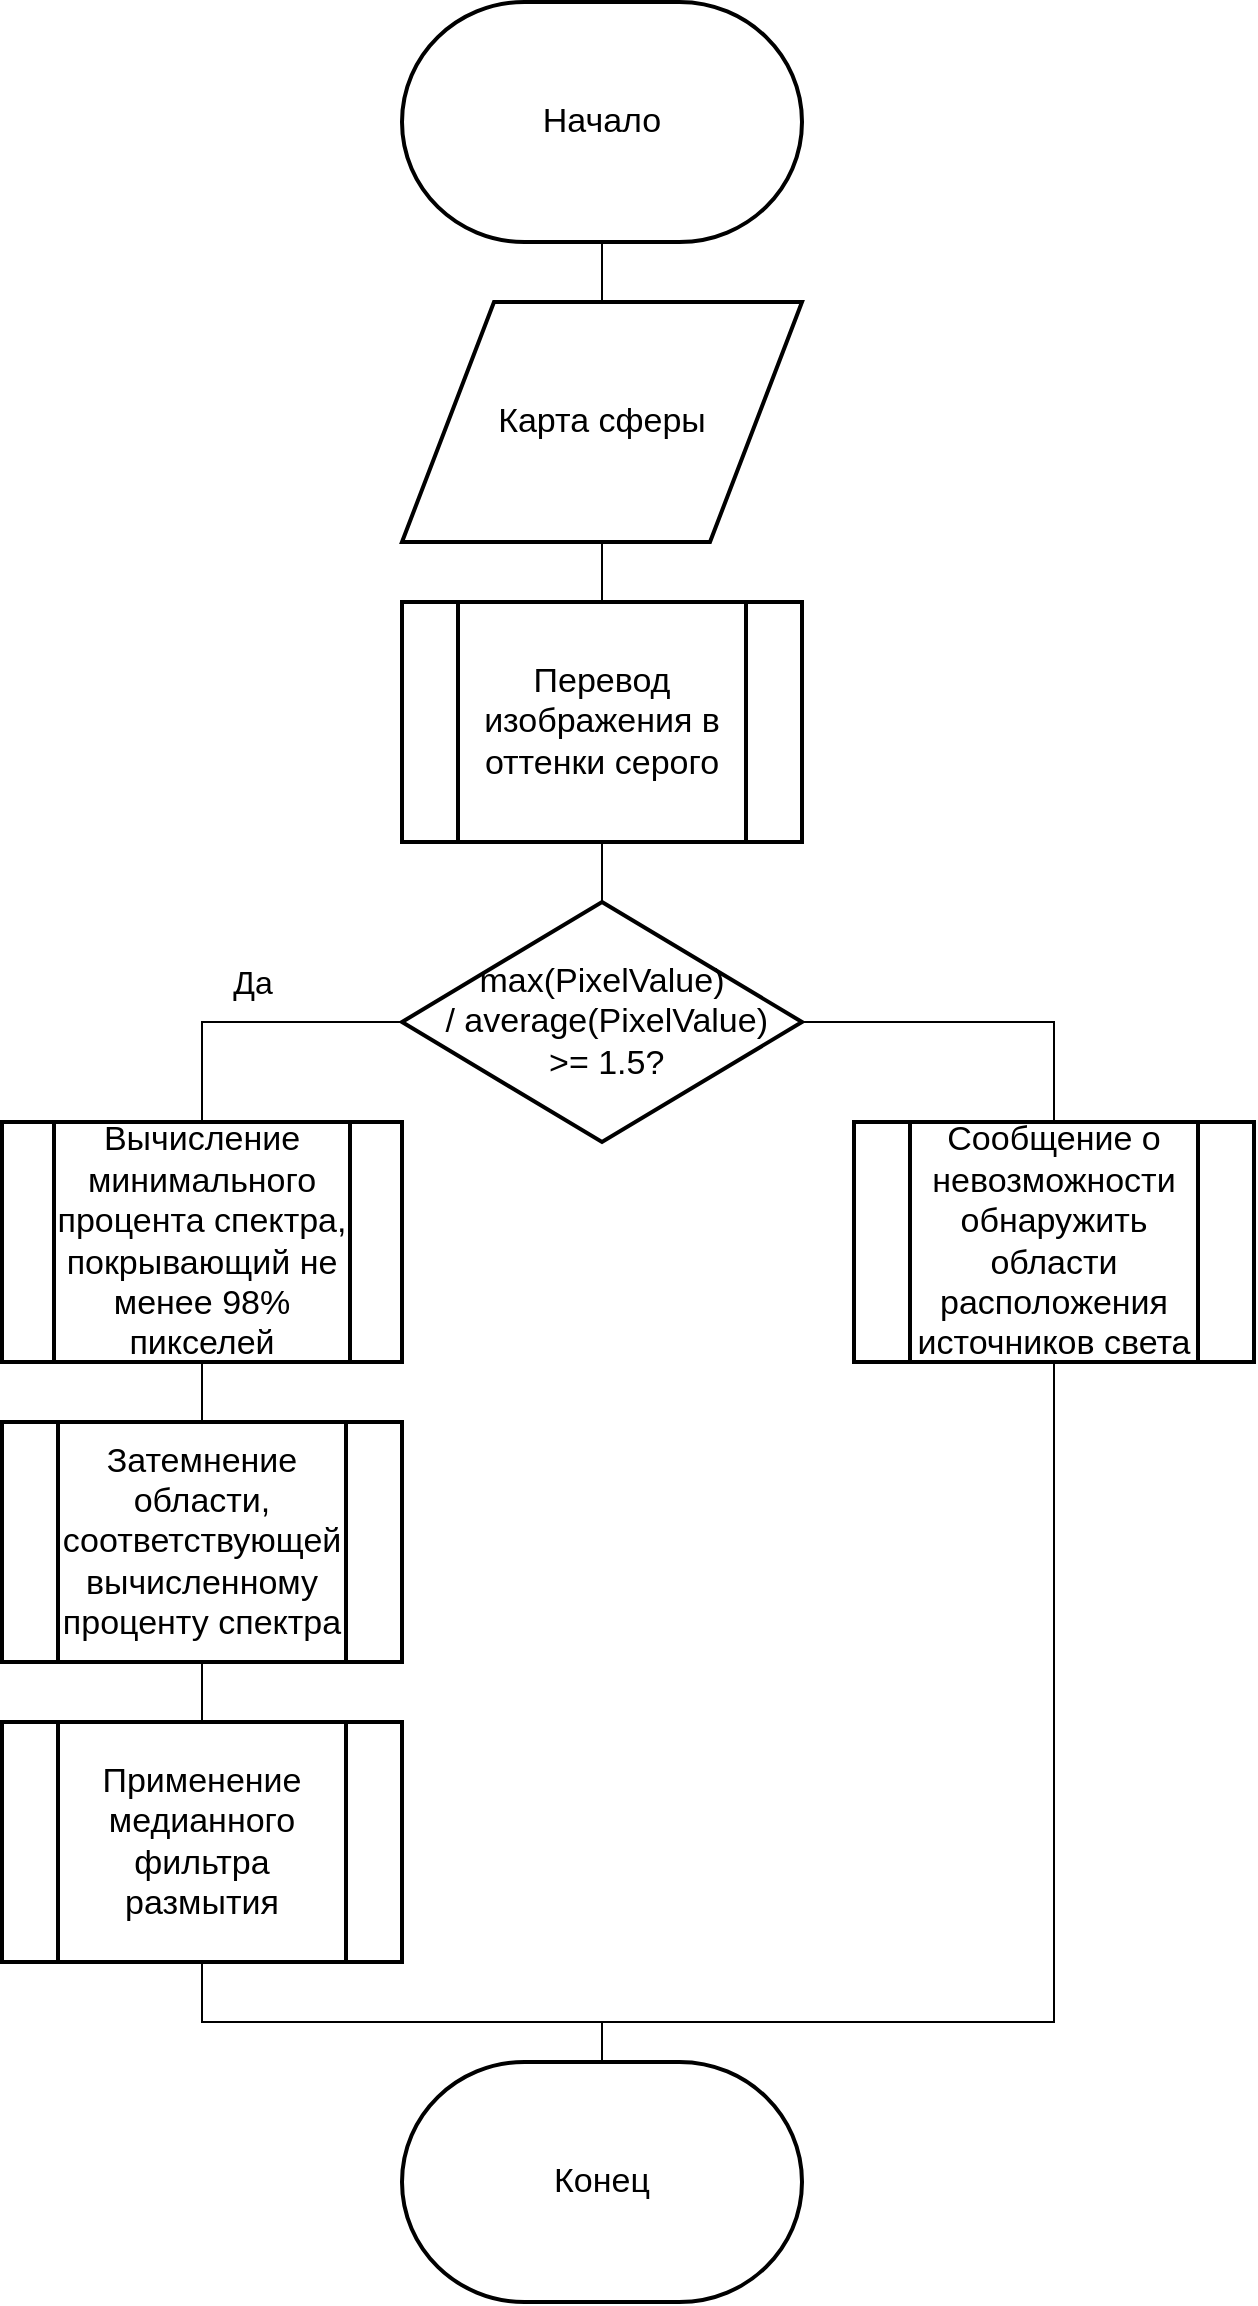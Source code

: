 <mxfile version="21.1.2" type="device">
  <diagram name="Страница 1" id="vSN0zOsbVQ_ziBr6iRNW">
    <mxGraphModel dx="2074" dy="1204" grid="1" gridSize="10" guides="1" tooltips="1" connect="1" arrows="1" fold="1" page="1" pageScale="1" pageWidth="827" pageHeight="1169" math="0" shadow="0">
      <root>
        <mxCell id="0" />
        <mxCell id="1" parent="0" />
        <mxCell id="NfnfCwqI7M4uG_9BYdU6-4" style="edgeStyle=orthogonalEdgeStyle;rounded=0;orthogonalLoop=1;jettySize=auto;html=1;exitX=0.5;exitY=1;exitDx=0;exitDy=0;exitPerimeter=0;entryX=0.5;entryY=0;entryDx=0;entryDy=0;endArrow=none;endFill=0;" edge="1" parent="1" source="NfnfCwqI7M4uG_9BYdU6-1" target="NfnfCwqI7M4uG_9BYdU6-3">
          <mxGeometry relative="1" as="geometry" />
        </mxCell>
        <mxCell id="NfnfCwqI7M4uG_9BYdU6-1" value="Начало" style="strokeWidth=2;html=1;shape=mxgraph.flowchart.terminator;whiteSpace=wrap;fontSize=17;" vertex="1" parent="1">
          <mxGeometry x="314" y="10" width="200" height="120" as="geometry" />
        </mxCell>
        <mxCell id="NfnfCwqI7M4uG_9BYdU6-2" value="Конец" style="strokeWidth=2;html=1;shape=mxgraph.flowchart.terminator;whiteSpace=wrap;fontSize=17;" vertex="1" parent="1">
          <mxGeometry x="314" y="1040" width="200" height="120" as="geometry" />
        </mxCell>
        <mxCell id="NfnfCwqI7M4uG_9BYdU6-6" style="edgeStyle=orthogonalEdgeStyle;rounded=0;orthogonalLoop=1;jettySize=auto;html=1;exitX=0.5;exitY=1;exitDx=0;exitDy=0;entryX=0.5;entryY=0;entryDx=0;entryDy=0;endArrow=none;endFill=0;" edge="1" parent="1" source="NfnfCwqI7M4uG_9BYdU6-3" target="NfnfCwqI7M4uG_9BYdU6-5">
          <mxGeometry relative="1" as="geometry" />
        </mxCell>
        <mxCell id="NfnfCwqI7M4uG_9BYdU6-3" value="Карта сферы" style="shape=parallelogram;html=1;strokeWidth=2;perimeter=parallelogramPerimeter;whiteSpace=wrap;rounded=0;arcSize=12;size=0.23;fontSize=17;" vertex="1" parent="1">
          <mxGeometry x="314" y="160" width="200" height="120" as="geometry" />
        </mxCell>
        <mxCell id="NfnfCwqI7M4uG_9BYdU6-8" style="edgeStyle=orthogonalEdgeStyle;rounded=0;orthogonalLoop=1;jettySize=auto;html=1;exitX=0.5;exitY=1;exitDx=0;exitDy=0;entryX=0.5;entryY=0;entryDx=0;entryDy=0;entryPerimeter=0;endArrow=none;endFill=0;" edge="1" parent="1" source="NfnfCwqI7M4uG_9BYdU6-5" target="NfnfCwqI7M4uG_9BYdU6-7">
          <mxGeometry relative="1" as="geometry" />
        </mxCell>
        <mxCell id="NfnfCwqI7M4uG_9BYdU6-5" value="Перевод изображения в оттенки серого" style="verticalLabelPosition=middle;verticalAlign=middle;html=1;shape=process;whiteSpace=wrap;rounded=0;size=0.14;arcSize=6;strokeWidth=2;labelPosition=center;align=center;fontSize=17;" vertex="1" parent="1">
          <mxGeometry x="314" y="310" width="200" height="120" as="geometry" />
        </mxCell>
        <mxCell id="NfnfCwqI7M4uG_9BYdU6-14" style="edgeStyle=orthogonalEdgeStyle;rounded=0;orthogonalLoop=1;jettySize=auto;html=1;exitX=0;exitY=0.5;exitDx=0;exitDy=0;exitPerimeter=0;entryX=0.5;entryY=0;entryDx=0;entryDy=0;endArrow=none;endFill=0;" edge="1" parent="1" source="NfnfCwqI7M4uG_9BYdU6-7" target="NfnfCwqI7M4uG_9BYdU6-11">
          <mxGeometry relative="1" as="geometry" />
        </mxCell>
        <mxCell id="NfnfCwqI7M4uG_9BYdU6-19" value="Да" style="edgeLabel;html=1;align=center;verticalAlign=middle;resizable=0;points=[];fontSize=16;" vertex="1" connectable="0" parent="NfnfCwqI7M4uG_9BYdU6-14">
          <mxGeometry y="-4" relative="1" as="geometry">
            <mxPoint y="-16" as="offset" />
          </mxGeometry>
        </mxCell>
        <mxCell id="NfnfCwqI7M4uG_9BYdU6-21" style="edgeStyle=orthogonalEdgeStyle;rounded=0;orthogonalLoop=1;jettySize=auto;html=1;exitX=1;exitY=0.5;exitDx=0;exitDy=0;exitPerimeter=0;entryX=0.5;entryY=0;entryDx=0;entryDy=0;endArrow=none;endFill=0;" edge="1" parent="1" source="NfnfCwqI7M4uG_9BYdU6-7" target="NfnfCwqI7M4uG_9BYdU6-20">
          <mxGeometry relative="1" as="geometry" />
        </mxCell>
        <mxCell id="NfnfCwqI7M4uG_9BYdU6-7" value="max(PixelValue)&lt;br&gt;&amp;nbsp;/ average(PixelValue)&lt;br style=&quot;font-size: 17px;&quot;&gt;&amp;nbsp;&amp;gt;= 1.5?" style="strokeWidth=2;html=1;shape=mxgraph.flowchart.decision;whiteSpace=wrap;fontSize=17;verticalAlign=middle;" vertex="1" parent="1">
          <mxGeometry x="314" y="460" width="200" height="120" as="geometry" />
        </mxCell>
        <mxCell id="NfnfCwqI7M4uG_9BYdU6-15" style="edgeStyle=orthogonalEdgeStyle;rounded=0;orthogonalLoop=1;jettySize=auto;html=1;exitX=0.5;exitY=1;exitDx=0;exitDy=0;entryX=0.5;entryY=0;entryDx=0;entryDy=0;endArrow=none;endFill=0;" edge="1" parent="1" source="NfnfCwqI7M4uG_9BYdU6-11" target="NfnfCwqI7M4uG_9BYdU6-12">
          <mxGeometry relative="1" as="geometry" />
        </mxCell>
        <mxCell id="NfnfCwqI7M4uG_9BYdU6-11" value="Вычисление минимального процента спектра, покрывающий не менее 98% пикселей" style="verticalLabelPosition=middle;verticalAlign=middle;html=1;shape=process;whiteSpace=wrap;rounded=0;size=0.13;arcSize=6;strokeWidth=2;labelPosition=center;align=center;fontSize=17;" vertex="1" parent="1">
          <mxGeometry x="114" y="570" width="200" height="120" as="geometry" />
        </mxCell>
        <mxCell id="NfnfCwqI7M4uG_9BYdU6-16" style="edgeStyle=orthogonalEdgeStyle;rounded=0;orthogonalLoop=1;jettySize=auto;html=1;exitX=0.5;exitY=1;exitDx=0;exitDy=0;entryX=0.5;entryY=0;entryDx=0;entryDy=0;endArrow=none;endFill=0;" edge="1" parent="1" source="NfnfCwqI7M4uG_9BYdU6-12" target="NfnfCwqI7M4uG_9BYdU6-13">
          <mxGeometry relative="1" as="geometry" />
        </mxCell>
        <mxCell id="NfnfCwqI7M4uG_9BYdU6-12" value="Затемнение области, соответствующей вычисленному проценту спектра" style="verticalLabelPosition=middle;verticalAlign=middle;html=1;shape=process;whiteSpace=wrap;rounded=0;size=0.14;arcSize=6;strokeWidth=2;labelPosition=center;align=center;fontSize=17;" vertex="1" parent="1">
          <mxGeometry x="114" y="720" width="200" height="120" as="geometry" />
        </mxCell>
        <mxCell id="NfnfCwqI7M4uG_9BYdU6-17" style="edgeStyle=orthogonalEdgeStyle;rounded=0;orthogonalLoop=1;jettySize=auto;html=1;exitX=0.5;exitY=1;exitDx=0;exitDy=0;entryX=0.5;entryY=0;entryDx=0;entryDy=0;entryPerimeter=0;endArrow=none;endFill=0;" edge="1" parent="1" source="NfnfCwqI7M4uG_9BYdU6-13" target="NfnfCwqI7M4uG_9BYdU6-2">
          <mxGeometry relative="1" as="geometry">
            <Array as="points">
              <mxPoint x="214" y="1020" />
              <mxPoint x="414" y="1020" />
            </Array>
          </mxGeometry>
        </mxCell>
        <mxCell id="NfnfCwqI7M4uG_9BYdU6-13" value="Применение медианного фильтра размытия" style="verticalLabelPosition=middle;verticalAlign=middle;html=1;shape=process;whiteSpace=wrap;rounded=0;size=0.14;arcSize=6;strokeWidth=2;labelPosition=center;align=center;fontSize=17;" vertex="1" parent="1">
          <mxGeometry x="114" y="870" width="200" height="120" as="geometry" />
        </mxCell>
        <mxCell id="NfnfCwqI7M4uG_9BYdU6-22" style="edgeStyle=orthogonalEdgeStyle;rounded=0;orthogonalLoop=1;jettySize=auto;html=1;exitX=0.5;exitY=1;exitDx=0;exitDy=0;entryX=0.5;entryY=0;entryDx=0;entryDy=0;entryPerimeter=0;endArrow=none;endFill=0;" edge="1" parent="1" source="NfnfCwqI7M4uG_9BYdU6-20" target="NfnfCwqI7M4uG_9BYdU6-2">
          <mxGeometry relative="1" as="geometry">
            <Array as="points">
              <mxPoint x="640" y="1020" />
              <mxPoint x="414" y="1020" />
            </Array>
          </mxGeometry>
        </mxCell>
        <mxCell id="NfnfCwqI7M4uG_9BYdU6-20" value="Сообщение о невозможности обнаружить области расположения источников света" style="verticalLabelPosition=middle;verticalAlign=middle;html=1;shape=process;whiteSpace=wrap;rounded=0;size=0.14;arcSize=6;strokeWidth=2;labelPosition=center;align=center;fontSize=17;" vertex="1" parent="1">
          <mxGeometry x="540" y="570" width="200" height="120" as="geometry" />
        </mxCell>
      </root>
    </mxGraphModel>
  </diagram>
</mxfile>
